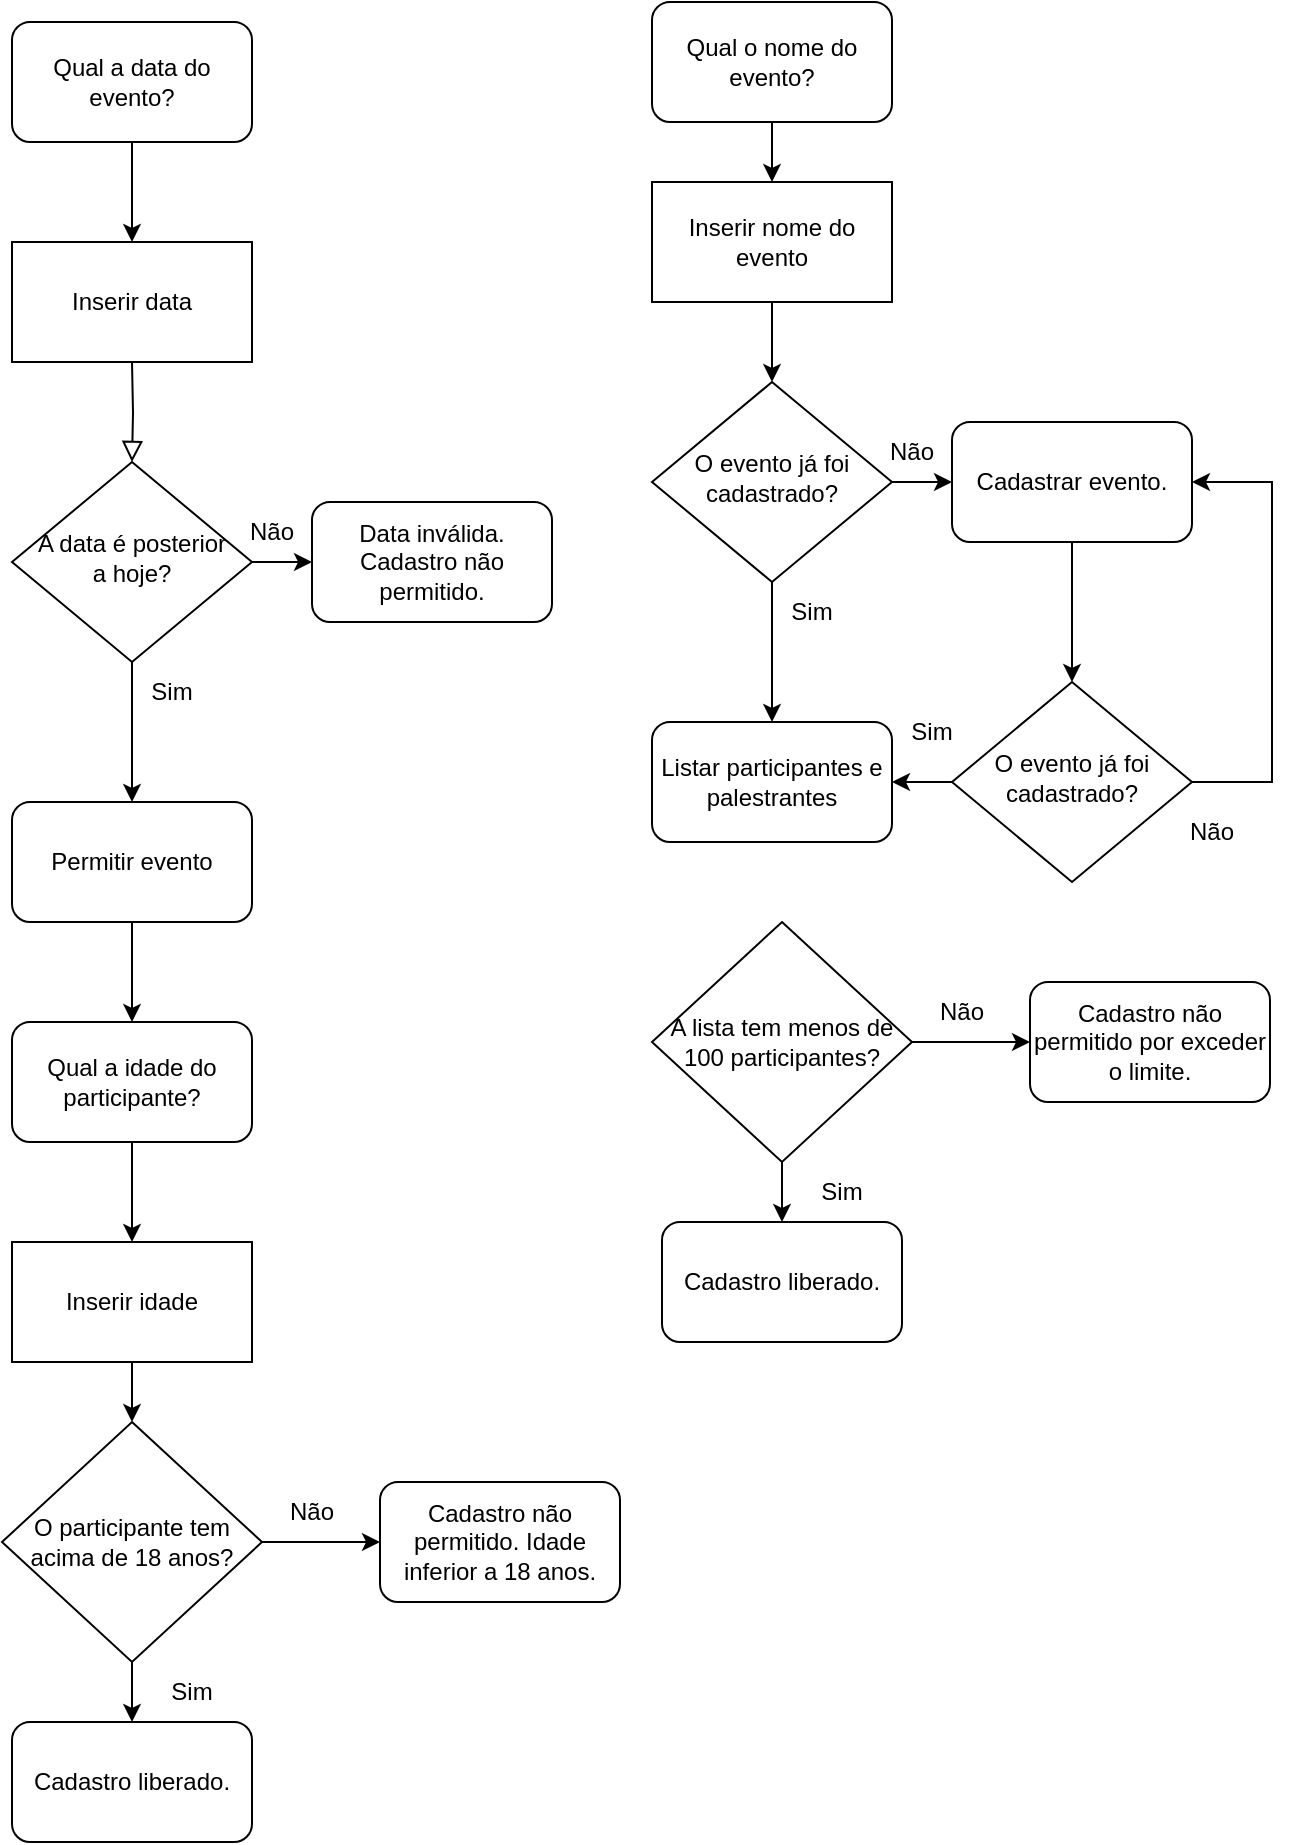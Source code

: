 <mxfile version="18.1.1" type="github">
  <diagram id="C5RBs43oDa-KdzZeNtuy" name="Page-1">
    <mxGraphModel dx="1422" dy="762" grid="1" gridSize="10" guides="1" tooltips="1" connect="1" arrows="1" fold="1" page="1" pageScale="1" pageWidth="827" pageHeight="1169" math="0" shadow="0">
      <root>
        <mxCell id="WIyWlLk6GJQsqaUBKTNV-0" />
        <mxCell id="WIyWlLk6GJQsqaUBKTNV-1" parent="WIyWlLk6GJQsqaUBKTNV-0" />
        <mxCell id="WIyWlLk6GJQsqaUBKTNV-2" value="" style="rounded=0;html=1;jettySize=auto;orthogonalLoop=1;fontSize=11;endArrow=block;endFill=0;endSize=8;strokeWidth=1;shadow=0;labelBackgroundColor=none;edgeStyle=orthogonalEdgeStyle;" parent="WIyWlLk6GJQsqaUBKTNV-1" target="WIyWlLk6GJQsqaUBKTNV-6" edge="1">
          <mxGeometry relative="1" as="geometry">
            <mxPoint x="230" y="220" as="sourcePoint" />
          </mxGeometry>
        </mxCell>
        <mxCell id="tmyHF_jK93KInjeWypOT-6" value="" style="edgeStyle=orthogonalEdgeStyle;rounded=0;orthogonalLoop=1;jettySize=auto;html=1;" edge="1" parent="WIyWlLk6GJQsqaUBKTNV-1" source="WIyWlLk6GJQsqaUBKTNV-6">
          <mxGeometry relative="1" as="geometry">
            <mxPoint x="230" y="440" as="targetPoint" />
          </mxGeometry>
        </mxCell>
        <mxCell id="tmyHF_jK93KInjeWypOT-22" value="" style="edgeStyle=orthogonalEdgeStyle;rounded=0;orthogonalLoop=1;jettySize=auto;html=1;" edge="1" parent="WIyWlLk6GJQsqaUBKTNV-1" source="WIyWlLk6GJQsqaUBKTNV-6" target="WIyWlLk6GJQsqaUBKTNV-7">
          <mxGeometry relative="1" as="geometry" />
        </mxCell>
        <mxCell id="WIyWlLk6GJQsqaUBKTNV-6" value="A data é posterior &lt;br&gt;a hoje?" style="rhombus;whiteSpace=wrap;html=1;shadow=0;fontFamily=Helvetica;fontSize=12;align=center;strokeWidth=1;spacing=6;spacingTop=-4;" parent="WIyWlLk6GJQsqaUBKTNV-1" vertex="1">
          <mxGeometry x="170" y="270" width="120" height="100" as="geometry" />
        </mxCell>
        <mxCell id="WIyWlLk6GJQsqaUBKTNV-7" value="Data inválida. Cadastro não permitido." style="rounded=1;whiteSpace=wrap;html=1;fontSize=12;glass=0;strokeWidth=1;shadow=0;" parent="WIyWlLk6GJQsqaUBKTNV-1" vertex="1">
          <mxGeometry x="320" y="290" width="120" height="60" as="geometry" />
        </mxCell>
        <mxCell id="tmyHF_jK93KInjeWypOT-34" value="" style="edgeStyle=orthogonalEdgeStyle;rounded=0;orthogonalLoop=1;jettySize=auto;html=1;" edge="1" parent="WIyWlLk6GJQsqaUBKTNV-1" source="tmyHF_jK93KInjeWypOT-3" target="tmyHF_jK93KInjeWypOT-11">
          <mxGeometry relative="1" as="geometry" />
        </mxCell>
        <mxCell id="tmyHF_jK93KInjeWypOT-3" value="Qual a data do evento?" style="rounded=1;whiteSpace=wrap;html=1;glass=0;strokeWidth=1;shadow=0;" vertex="1" parent="WIyWlLk6GJQsqaUBKTNV-1">
          <mxGeometry x="170" y="50" width="120" height="60" as="geometry" />
        </mxCell>
        <mxCell id="tmyHF_jK93KInjeWypOT-10" value="" style="edgeStyle=orthogonalEdgeStyle;rounded=0;orthogonalLoop=1;jettySize=auto;html=1;" edge="1" parent="WIyWlLk6GJQsqaUBKTNV-1" source="tmyHF_jK93KInjeWypOT-7" target="tmyHF_jK93KInjeWypOT-9">
          <mxGeometry relative="1" as="geometry" />
        </mxCell>
        <mxCell id="tmyHF_jK93KInjeWypOT-7" value="Permitir evento" style="rounded=1;whiteSpace=wrap;html=1;" vertex="1" parent="WIyWlLk6GJQsqaUBKTNV-1">
          <mxGeometry x="170" y="440" width="120" height="60" as="geometry" />
        </mxCell>
        <mxCell id="tmyHF_jK93KInjeWypOT-16" value="" style="edgeStyle=orthogonalEdgeStyle;rounded=0;orthogonalLoop=1;jettySize=auto;html=1;" edge="1" parent="WIyWlLk6GJQsqaUBKTNV-1" source="tmyHF_jK93KInjeWypOT-8" target="tmyHF_jK93KInjeWypOT-15">
          <mxGeometry relative="1" as="geometry" />
        </mxCell>
        <mxCell id="tmyHF_jK93KInjeWypOT-18" value="" style="edgeStyle=orthogonalEdgeStyle;rounded=0;orthogonalLoop=1;jettySize=auto;html=1;" edge="1" parent="WIyWlLk6GJQsqaUBKTNV-1" source="tmyHF_jK93KInjeWypOT-8" target="tmyHF_jK93KInjeWypOT-17">
          <mxGeometry relative="1" as="geometry" />
        </mxCell>
        <mxCell id="tmyHF_jK93KInjeWypOT-8" value="O participante tem acima de 18 anos?" style="rhombus;whiteSpace=wrap;html=1;" vertex="1" parent="WIyWlLk6GJQsqaUBKTNV-1">
          <mxGeometry x="165" y="750" width="130" height="120" as="geometry" />
        </mxCell>
        <mxCell id="tmyHF_jK93KInjeWypOT-13" value="" style="edgeStyle=orthogonalEdgeStyle;rounded=0;orthogonalLoop=1;jettySize=auto;html=1;" edge="1" parent="WIyWlLk6GJQsqaUBKTNV-1" source="tmyHF_jK93KInjeWypOT-9" target="tmyHF_jK93KInjeWypOT-12">
          <mxGeometry relative="1" as="geometry" />
        </mxCell>
        <mxCell id="tmyHF_jK93KInjeWypOT-9" value="Qual a idade do participante?" style="rounded=1;whiteSpace=wrap;html=1;" vertex="1" parent="WIyWlLk6GJQsqaUBKTNV-1">
          <mxGeometry x="170" y="550" width="120" height="60" as="geometry" />
        </mxCell>
        <mxCell id="tmyHF_jK93KInjeWypOT-11" value="Inserir data" style="rounded=0;whiteSpace=wrap;html=1;" vertex="1" parent="WIyWlLk6GJQsqaUBKTNV-1">
          <mxGeometry x="170" y="160" width="120" height="60" as="geometry" />
        </mxCell>
        <mxCell id="tmyHF_jK93KInjeWypOT-14" value="" style="edgeStyle=orthogonalEdgeStyle;rounded=0;orthogonalLoop=1;jettySize=auto;html=1;" edge="1" parent="WIyWlLk6GJQsqaUBKTNV-1" source="tmyHF_jK93KInjeWypOT-12" target="tmyHF_jK93KInjeWypOT-8">
          <mxGeometry relative="1" as="geometry" />
        </mxCell>
        <mxCell id="tmyHF_jK93KInjeWypOT-12" value="Inserir idade" style="rounded=0;whiteSpace=wrap;html=1;" vertex="1" parent="WIyWlLk6GJQsqaUBKTNV-1">
          <mxGeometry x="170" y="660" width="120" height="60" as="geometry" />
        </mxCell>
        <mxCell id="tmyHF_jK93KInjeWypOT-15" value="Cadastro não permitido. Idade inferior a 18 anos." style="rounded=1;whiteSpace=wrap;html=1;" vertex="1" parent="WIyWlLk6GJQsqaUBKTNV-1">
          <mxGeometry x="354" y="780" width="120" height="60" as="geometry" />
        </mxCell>
        <mxCell id="tmyHF_jK93KInjeWypOT-17" value="Cadastro liberado." style="rounded=1;whiteSpace=wrap;html=1;" vertex="1" parent="WIyWlLk6GJQsqaUBKTNV-1">
          <mxGeometry x="170" y="900" width="120" height="60" as="geometry" />
        </mxCell>
        <mxCell id="tmyHF_jK93KInjeWypOT-19" value="Sim" style="text;html=1;strokeColor=none;fillColor=none;align=center;verticalAlign=middle;whiteSpace=wrap;rounded=0;" vertex="1" parent="WIyWlLk6GJQsqaUBKTNV-1">
          <mxGeometry x="230" y="870" width="60" height="30" as="geometry" />
        </mxCell>
        <mxCell id="tmyHF_jK93KInjeWypOT-20" value="Não" style="text;html=1;strokeColor=none;fillColor=none;align=center;verticalAlign=middle;whiteSpace=wrap;rounded=0;" vertex="1" parent="WIyWlLk6GJQsqaUBKTNV-1">
          <mxGeometry x="290" y="780" width="60" height="30" as="geometry" />
        </mxCell>
        <mxCell id="tmyHF_jK93KInjeWypOT-23" value="Sim" style="text;html=1;strokeColor=none;fillColor=none;align=center;verticalAlign=middle;whiteSpace=wrap;rounded=0;" vertex="1" parent="WIyWlLk6GJQsqaUBKTNV-1">
          <mxGeometry x="220" y="370" width="60" height="30" as="geometry" />
        </mxCell>
        <mxCell id="tmyHF_jK93KInjeWypOT-24" value="Não" style="text;html=1;strokeColor=none;fillColor=none;align=center;verticalAlign=middle;whiteSpace=wrap;rounded=0;" vertex="1" parent="WIyWlLk6GJQsqaUBKTNV-1">
          <mxGeometry x="270" y="290" width="60" height="30" as="geometry" />
        </mxCell>
        <mxCell id="tmyHF_jK93KInjeWypOT-35" value="" style="edgeStyle=orthogonalEdgeStyle;rounded=0;orthogonalLoop=1;jettySize=auto;html=1;" edge="1" parent="WIyWlLk6GJQsqaUBKTNV-1" source="tmyHF_jK93KInjeWypOT-31" target="tmyHF_jK93KInjeWypOT-33">
          <mxGeometry relative="1" as="geometry" />
        </mxCell>
        <mxCell id="tmyHF_jK93KInjeWypOT-31" value="Qual o nome do evento?" style="rounded=1;whiteSpace=wrap;html=1;" vertex="1" parent="WIyWlLk6GJQsqaUBKTNV-1">
          <mxGeometry x="490" y="40" width="120" height="60" as="geometry" />
        </mxCell>
        <mxCell id="tmyHF_jK93KInjeWypOT-45" value="" style="edgeStyle=orthogonalEdgeStyle;rounded=0;orthogonalLoop=1;jettySize=auto;html=1;" edge="1" parent="WIyWlLk6GJQsqaUBKTNV-1" source="tmyHF_jK93KInjeWypOT-33" target="tmyHF_jK93KInjeWypOT-40">
          <mxGeometry relative="1" as="geometry" />
        </mxCell>
        <mxCell id="tmyHF_jK93KInjeWypOT-33" value="Inserir nome do evento" style="rounded=0;whiteSpace=wrap;html=1;" vertex="1" parent="WIyWlLk6GJQsqaUBKTNV-1">
          <mxGeometry x="490" y="130" width="120" height="60" as="geometry" />
        </mxCell>
        <mxCell id="tmyHF_jK93KInjeWypOT-38" value="" style="edgeStyle=orthogonalEdgeStyle;rounded=0;orthogonalLoop=1;jettySize=auto;html=1;" edge="1" parent="WIyWlLk6GJQsqaUBKTNV-1" source="tmyHF_jK93KInjeWypOT-40">
          <mxGeometry relative="1" as="geometry">
            <mxPoint x="550" y="400" as="targetPoint" />
          </mxGeometry>
        </mxCell>
        <mxCell id="tmyHF_jK93KInjeWypOT-39" value="" style="edgeStyle=orthogonalEdgeStyle;rounded=0;orthogonalLoop=1;jettySize=auto;html=1;" edge="1" parent="WIyWlLk6GJQsqaUBKTNV-1" source="tmyHF_jK93KInjeWypOT-40" target="tmyHF_jK93KInjeWypOT-41">
          <mxGeometry relative="1" as="geometry" />
        </mxCell>
        <mxCell id="tmyHF_jK93KInjeWypOT-40" value="O evento já foi cadastrado?" style="rhombus;whiteSpace=wrap;html=1;shadow=0;fontFamily=Helvetica;fontSize=12;align=center;strokeWidth=1;spacing=6;spacingTop=-4;" vertex="1" parent="WIyWlLk6GJQsqaUBKTNV-1">
          <mxGeometry x="490" y="230" width="120" height="100" as="geometry" />
        </mxCell>
        <mxCell id="tmyHF_jK93KInjeWypOT-53" value="" style="edgeStyle=orthogonalEdgeStyle;rounded=0;orthogonalLoop=1;jettySize=auto;html=1;" edge="1" parent="WIyWlLk6GJQsqaUBKTNV-1" source="tmyHF_jK93KInjeWypOT-41" target="tmyHF_jK93KInjeWypOT-48">
          <mxGeometry relative="1" as="geometry" />
        </mxCell>
        <mxCell id="tmyHF_jK93KInjeWypOT-41" value="Cadastrar evento." style="rounded=1;whiteSpace=wrap;html=1;fontSize=12;glass=0;strokeWidth=1;shadow=0;" vertex="1" parent="WIyWlLk6GJQsqaUBKTNV-1">
          <mxGeometry x="640" y="250" width="120" height="60" as="geometry" />
        </mxCell>
        <mxCell id="tmyHF_jK93KInjeWypOT-42" value="Listar participantes e palestrantes" style="rounded=1;whiteSpace=wrap;html=1;" vertex="1" parent="WIyWlLk6GJQsqaUBKTNV-1">
          <mxGeometry x="490" y="400" width="120" height="60" as="geometry" />
        </mxCell>
        <mxCell id="tmyHF_jK93KInjeWypOT-43" value="Sim" style="text;html=1;strokeColor=none;fillColor=none;align=center;verticalAlign=middle;whiteSpace=wrap;rounded=0;" vertex="1" parent="WIyWlLk6GJQsqaUBKTNV-1">
          <mxGeometry x="540" y="330" width="60" height="30" as="geometry" />
        </mxCell>
        <mxCell id="tmyHF_jK93KInjeWypOT-44" value="Não" style="text;html=1;strokeColor=none;fillColor=none;align=center;verticalAlign=middle;whiteSpace=wrap;rounded=0;" vertex="1" parent="WIyWlLk6GJQsqaUBKTNV-1">
          <mxGeometry x="590" y="250" width="60" height="30" as="geometry" />
        </mxCell>
        <mxCell id="tmyHF_jK93KInjeWypOT-54" value="" style="edgeStyle=orthogonalEdgeStyle;rounded=0;orthogonalLoop=1;jettySize=auto;html=1;" edge="1" parent="WIyWlLk6GJQsqaUBKTNV-1" source="tmyHF_jK93KInjeWypOT-48" target="tmyHF_jK93KInjeWypOT-42">
          <mxGeometry relative="1" as="geometry" />
        </mxCell>
        <mxCell id="tmyHF_jK93KInjeWypOT-56" style="edgeStyle=orthogonalEdgeStyle;rounded=0;orthogonalLoop=1;jettySize=auto;html=1;" edge="1" parent="WIyWlLk6GJQsqaUBKTNV-1" source="tmyHF_jK93KInjeWypOT-48" target="tmyHF_jK93KInjeWypOT-41">
          <mxGeometry relative="1" as="geometry">
            <mxPoint x="780" y="280" as="targetPoint" />
            <Array as="points">
              <mxPoint x="800" y="430" />
              <mxPoint x="800" y="280" />
            </Array>
          </mxGeometry>
        </mxCell>
        <mxCell id="tmyHF_jK93KInjeWypOT-48" value="O evento já foi cadastrado?" style="rhombus;whiteSpace=wrap;html=1;shadow=0;fontFamily=Helvetica;fontSize=12;align=center;strokeWidth=1;spacing=6;spacingTop=-4;" vertex="1" parent="WIyWlLk6GJQsqaUBKTNV-1">
          <mxGeometry x="640" y="380" width="120" height="100" as="geometry" />
        </mxCell>
        <mxCell id="tmyHF_jK93KInjeWypOT-51" value="Sim" style="text;html=1;strokeColor=none;fillColor=none;align=center;verticalAlign=middle;whiteSpace=wrap;rounded=0;" vertex="1" parent="WIyWlLk6GJQsqaUBKTNV-1">
          <mxGeometry x="600" y="390" width="60" height="30" as="geometry" />
        </mxCell>
        <mxCell id="tmyHF_jK93KInjeWypOT-52" value="Não" style="text;html=1;strokeColor=none;fillColor=none;align=center;verticalAlign=middle;whiteSpace=wrap;rounded=0;" vertex="1" parent="WIyWlLk6GJQsqaUBKTNV-1">
          <mxGeometry x="740" y="440" width="60" height="30" as="geometry" />
        </mxCell>
        <mxCell id="tmyHF_jK93KInjeWypOT-58" value="" style="edgeStyle=orthogonalEdgeStyle;rounded=0;orthogonalLoop=1;jettySize=auto;html=1;" edge="1" parent="WIyWlLk6GJQsqaUBKTNV-1" source="tmyHF_jK93KInjeWypOT-60" target="tmyHF_jK93KInjeWypOT-61">
          <mxGeometry relative="1" as="geometry" />
        </mxCell>
        <mxCell id="tmyHF_jK93KInjeWypOT-59" value="" style="edgeStyle=orthogonalEdgeStyle;rounded=0;orthogonalLoop=1;jettySize=auto;html=1;" edge="1" parent="WIyWlLk6GJQsqaUBKTNV-1" source="tmyHF_jK93KInjeWypOT-60" target="tmyHF_jK93KInjeWypOT-62">
          <mxGeometry relative="1" as="geometry" />
        </mxCell>
        <mxCell id="tmyHF_jK93KInjeWypOT-60" value="A lista tem menos de 100 participantes?" style="rhombus;whiteSpace=wrap;html=1;" vertex="1" parent="WIyWlLk6GJQsqaUBKTNV-1">
          <mxGeometry x="490" y="500" width="130" height="120" as="geometry" />
        </mxCell>
        <mxCell id="tmyHF_jK93KInjeWypOT-61" value="Cadastro não permitido por exceder o limite." style="rounded=1;whiteSpace=wrap;html=1;" vertex="1" parent="WIyWlLk6GJQsqaUBKTNV-1">
          <mxGeometry x="679" y="530" width="120" height="60" as="geometry" />
        </mxCell>
        <mxCell id="tmyHF_jK93KInjeWypOT-62" value="Cadastro liberado." style="rounded=1;whiteSpace=wrap;html=1;" vertex="1" parent="WIyWlLk6GJQsqaUBKTNV-1">
          <mxGeometry x="495" y="650" width="120" height="60" as="geometry" />
        </mxCell>
        <mxCell id="tmyHF_jK93KInjeWypOT-63" value="Sim" style="text;html=1;strokeColor=none;fillColor=none;align=center;verticalAlign=middle;whiteSpace=wrap;rounded=0;" vertex="1" parent="WIyWlLk6GJQsqaUBKTNV-1">
          <mxGeometry x="555" y="620" width="60" height="30" as="geometry" />
        </mxCell>
        <mxCell id="tmyHF_jK93KInjeWypOT-64" value="Não" style="text;html=1;strokeColor=none;fillColor=none;align=center;verticalAlign=middle;whiteSpace=wrap;rounded=0;" vertex="1" parent="WIyWlLk6GJQsqaUBKTNV-1">
          <mxGeometry x="615" y="530" width="60" height="30" as="geometry" />
        </mxCell>
      </root>
    </mxGraphModel>
  </diagram>
</mxfile>
